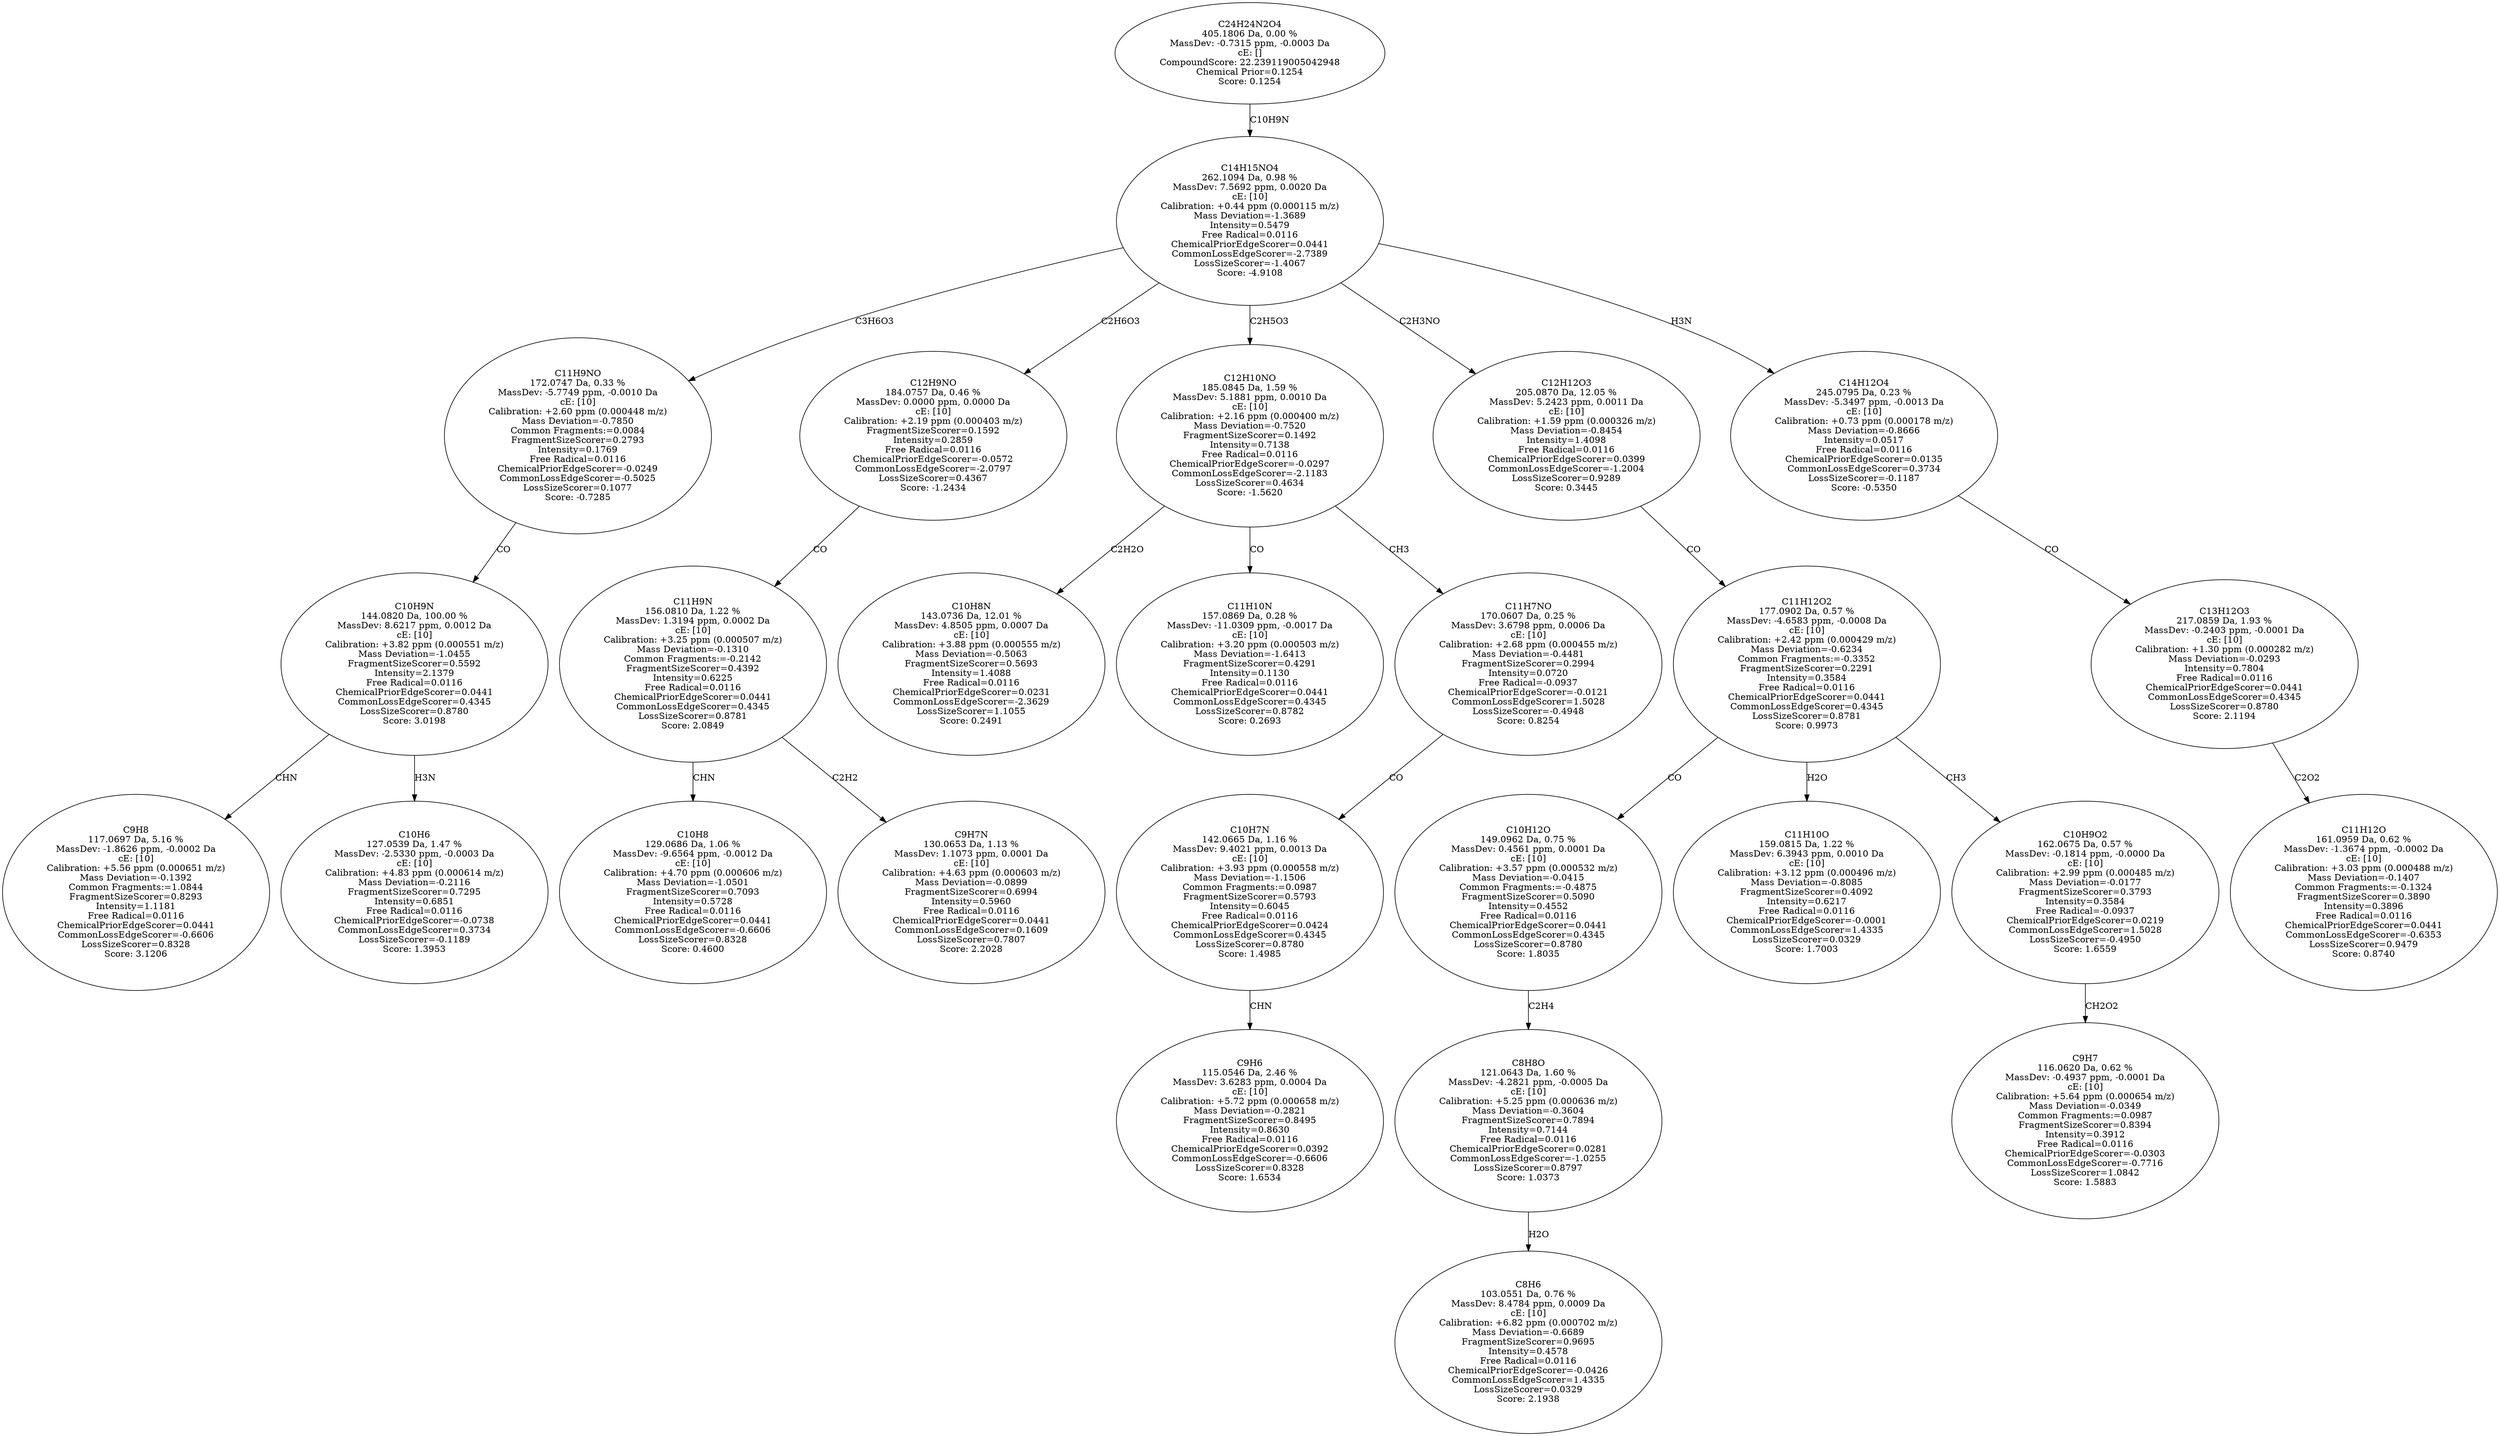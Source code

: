 strict digraph {
v1 [label="C9H8\n117.0697 Da, 5.16 %\nMassDev: -1.8626 ppm, -0.0002 Da\ncE: [10]\nCalibration: +5.56 ppm (0.000651 m/z)\nMass Deviation=-0.1392\nCommon Fragments:=1.0844\nFragmentSizeScorer=0.8293\nIntensity=1.1181\nFree Radical=0.0116\nChemicalPriorEdgeScorer=0.0441\nCommonLossEdgeScorer=-0.6606\nLossSizeScorer=0.8328\nScore: 3.1206"];
v2 [label="C10H6\n127.0539 Da, 1.47 %\nMassDev: -2.5330 ppm, -0.0003 Da\ncE: [10]\nCalibration: +4.83 ppm (0.000614 m/z)\nMass Deviation=-0.2116\nFragmentSizeScorer=0.7295\nIntensity=0.6851\nFree Radical=0.0116\nChemicalPriorEdgeScorer=-0.0738\nCommonLossEdgeScorer=0.3734\nLossSizeScorer=-0.1189\nScore: 1.3953"];
v3 [label="C10H9N\n144.0820 Da, 100.00 %\nMassDev: 8.6217 ppm, 0.0012 Da\ncE: [10]\nCalibration: +3.82 ppm (0.000551 m/z)\nMass Deviation=-1.0455\nFragmentSizeScorer=0.5592\nIntensity=2.1379\nFree Radical=0.0116\nChemicalPriorEdgeScorer=0.0441\nCommonLossEdgeScorer=0.4345\nLossSizeScorer=0.8780\nScore: 3.0198"];
v4 [label="C11H9NO\n172.0747 Da, 0.33 %\nMassDev: -5.7749 ppm, -0.0010 Da\ncE: [10]\nCalibration: +2.60 ppm (0.000448 m/z)\nMass Deviation=-0.7850\nCommon Fragments:=0.0084\nFragmentSizeScorer=0.2793\nIntensity=0.1769\nFree Radical=0.0116\nChemicalPriorEdgeScorer=-0.0249\nCommonLossEdgeScorer=-0.5025\nLossSizeScorer=0.1077\nScore: -0.7285"];
v5 [label="C10H8\n129.0686 Da, 1.06 %\nMassDev: -9.6564 ppm, -0.0012 Da\ncE: [10]\nCalibration: +4.70 ppm (0.000606 m/z)\nMass Deviation=-1.0501\nFragmentSizeScorer=0.7093\nIntensity=0.5728\nFree Radical=0.0116\nChemicalPriorEdgeScorer=0.0441\nCommonLossEdgeScorer=-0.6606\nLossSizeScorer=0.8328\nScore: 0.4600"];
v6 [label="C9H7N\n130.0653 Da, 1.13 %\nMassDev: 1.1073 ppm, 0.0001 Da\ncE: [10]\nCalibration: +4.63 ppm (0.000603 m/z)\nMass Deviation=-0.0899\nFragmentSizeScorer=0.6994\nIntensity=0.5960\nFree Radical=0.0116\nChemicalPriorEdgeScorer=0.0441\nCommonLossEdgeScorer=0.1609\nLossSizeScorer=0.7807\nScore: 2.2028"];
v7 [label="C11H9N\n156.0810 Da, 1.22 %\nMassDev: 1.3194 ppm, 0.0002 Da\ncE: [10]\nCalibration: +3.25 ppm (0.000507 m/z)\nMass Deviation=-0.1310\nCommon Fragments:=-0.2142\nFragmentSizeScorer=0.4392\nIntensity=0.6225\nFree Radical=0.0116\nChemicalPriorEdgeScorer=0.0441\nCommonLossEdgeScorer=0.4345\nLossSizeScorer=0.8781\nScore: 2.0849"];
v8 [label="C12H9NO\n184.0757 Da, 0.46 %\nMassDev: 0.0000 ppm, 0.0000 Da\ncE: [10]\nCalibration: +2.19 ppm (0.000403 m/z)\nFragmentSizeScorer=0.1592\nIntensity=0.2859\nFree Radical=0.0116\nChemicalPriorEdgeScorer=-0.0572\nCommonLossEdgeScorer=-2.0797\nLossSizeScorer=0.4367\nScore: -1.2434"];
v9 [label="C10H8N\n143.0736 Da, 12.01 %\nMassDev: 4.8505 ppm, 0.0007 Da\ncE: [10]\nCalibration: +3.88 ppm (0.000555 m/z)\nMass Deviation=-0.5063\nFragmentSizeScorer=0.5693\nIntensity=1.4088\nFree Radical=0.0116\nChemicalPriorEdgeScorer=0.0231\nCommonLossEdgeScorer=-2.3629\nLossSizeScorer=1.1055\nScore: 0.2491"];
v10 [label="C11H10N\n157.0869 Da, 0.28 %\nMassDev: -11.0309 ppm, -0.0017 Da\ncE: [10]\nCalibration: +3.20 ppm (0.000503 m/z)\nMass Deviation=-1.6413\nFragmentSizeScorer=0.4291\nIntensity=0.1130\nFree Radical=0.0116\nChemicalPriorEdgeScorer=0.0441\nCommonLossEdgeScorer=0.4345\nLossSizeScorer=0.8782\nScore: 0.2693"];
v11 [label="C9H6\n115.0546 Da, 2.46 %\nMassDev: 3.6283 ppm, 0.0004 Da\ncE: [10]\nCalibration: +5.72 ppm (0.000658 m/z)\nMass Deviation=-0.2821\nFragmentSizeScorer=0.8495\nIntensity=0.8630\nFree Radical=0.0116\nChemicalPriorEdgeScorer=0.0392\nCommonLossEdgeScorer=-0.6606\nLossSizeScorer=0.8328\nScore: 1.6534"];
v12 [label="C10H7N\n142.0665 Da, 1.16 %\nMassDev: 9.4021 ppm, 0.0013 Da\ncE: [10]\nCalibration: +3.93 ppm (0.000558 m/z)\nMass Deviation=-1.1506\nCommon Fragments:=0.0987\nFragmentSizeScorer=0.5793\nIntensity=0.6045\nFree Radical=0.0116\nChemicalPriorEdgeScorer=0.0424\nCommonLossEdgeScorer=0.4345\nLossSizeScorer=0.8780\nScore: 1.4985"];
v13 [label="C11H7NO\n170.0607 Da, 0.25 %\nMassDev: 3.6798 ppm, 0.0006 Da\ncE: [10]\nCalibration: +2.68 ppm (0.000455 m/z)\nMass Deviation=-0.4481\nFragmentSizeScorer=0.2994\nIntensity=0.0720\nFree Radical=-0.0937\nChemicalPriorEdgeScorer=-0.0121\nCommonLossEdgeScorer=1.5028\nLossSizeScorer=-0.4948\nScore: 0.8254"];
v14 [label="C12H10NO\n185.0845 Da, 1.59 %\nMassDev: 5.1881 ppm, 0.0010 Da\ncE: [10]\nCalibration: +2.16 ppm (0.000400 m/z)\nMass Deviation=-0.7520\nFragmentSizeScorer=0.1492\nIntensity=0.7138\nFree Radical=0.0116\nChemicalPriorEdgeScorer=-0.0297\nCommonLossEdgeScorer=-2.1183\nLossSizeScorer=0.4634\nScore: -1.5620"];
v15 [label="C8H6\n103.0551 Da, 0.76 %\nMassDev: 8.4784 ppm, 0.0009 Da\ncE: [10]\nCalibration: +6.82 ppm (0.000702 m/z)\nMass Deviation=-0.6689\nFragmentSizeScorer=0.9695\nIntensity=0.4578\nFree Radical=0.0116\nChemicalPriorEdgeScorer=-0.0426\nCommonLossEdgeScorer=1.4335\nLossSizeScorer=0.0329\nScore: 2.1938"];
v16 [label="C8H8O\n121.0643 Da, 1.60 %\nMassDev: -4.2821 ppm, -0.0005 Da\ncE: [10]\nCalibration: +5.25 ppm (0.000636 m/z)\nMass Deviation=-0.3604\nFragmentSizeScorer=0.7894\nIntensity=0.7144\nFree Radical=0.0116\nChemicalPriorEdgeScorer=0.0281\nCommonLossEdgeScorer=-1.0255\nLossSizeScorer=0.8797\nScore: 1.0373"];
v17 [label="C10H12O\n149.0962 Da, 0.75 %\nMassDev: 0.4561 ppm, 0.0001 Da\ncE: [10]\nCalibration: +3.57 ppm (0.000532 m/z)\nMass Deviation=-0.0415\nCommon Fragments:=-0.4875\nFragmentSizeScorer=0.5090\nIntensity=0.4552\nFree Radical=0.0116\nChemicalPriorEdgeScorer=0.0441\nCommonLossEdgeScorer=0.4345\nLossSizeScorer=0.8780\nScore: 1.8035"];
v18 [label="C11H10O\n159.0815 Da, 1.22 %\nMassDev: 6.3943 ppm, 0.0010 Da\ncE: [10]\nCalibration: +3.12 ppm (0.000496 m/z)\nMass Deviation=-0.8085\nFragmentSizeScorer=0.4092\nIntensity=0.6217\nFree Radical=0.0116\nChemicalPriorEdgeScorer=-0.0001\nCommonLossEdgeScorer=1.4335\nLossSizeScorer=0.0329\nScore: 1.7003"];
v19 [label="C9H7\n116.0620 Da, 0.62 %\nMassDev: -0.4937 ppm, -0.0001 Da\ncE: [10]\nCalibration: +5.64 ppm (0.000654 m/z)\nMass Deviation=-0.0349\nCommon Fragments:=0.0987\nFragmentSizeScorer=0.8394\nIntensity=0.3912\nFree Radical=0.0116\nChemicalPriorEdgeScorer=-0.0303\nCommonLossEdgeScorer=-0.7716\nLossSizeScorer=1.0842\nScore: 1.5883"];
v20 [label="C10H9O2\n162.0675 Da, 0.57 %\nMassDev: -0.1814 ppm, -0.0000 Da\ncE: [10]\nCalibration: +2.99 ppm (0.000485 m/z)\nMass Deviation=-0.0177\nFragmentSizeScorer=0.3793\nIntensity=0.3584\nFree Radical=-0.0937\nChemicalPriorEdgeScorer=0.0219\nCommonLossEdgeScorer=1.5028\nLossSizeScorer=-0.4950\nScore: 1.6559"];
v21 [label="C11H12O2\n177.0902 Da, 0.57 %\nMassDev: -4.6583 ppm, -0.0008 Da\ncE: [10]\nCalibration: +2.42 ppm (0.000429 m/z)\nMass Deviation=-0.6234\nCommon Fragments:=-0.3352\nFragmentSizeScorer=0.2291\nIntensity=0.3584\nFree Radical=0.0116\nChemicalPriorEdgeScorer=0.0441\nCommonLossEdgeScorer=0.4345\nLossSizeScorer=0.8781\nScore: 0.9973"];
v22 [label="C12H12O3\n205.0870 Da, 12.05 %\nMassDev: 5.2423 ppm, 0.0011 Da\ncE: [10]\nCalibration: +1.59 ppm (0.000326 m/z)\nMass Deviation=-0.8454\nIntensity=1.4098\nFree Radical=0.0116\nChemicalPriorEdgeScorer=0.0399\nCommonLossEdgeScorer=-1.2004\nLossSizeScorer=0.9289\nScore: 0.3445"];
v23 [label="C11H12O\n161.0959 Da, 0.62 %\nMassDev: -1.3674 ppm, -0.0002 Da\ncE: [10]\nCalibration: +3.03 ppm (0.000488 m/z)\nMass Deviation=-0.1407\nCommon Fragments:=-0.1324\nFragmentSizeScorer=0.3890\nIntensity=0.3896\nFree Radical=0.0116\nChemicalPriorEdgeScorer=0.0441\nCommonLossEdgeScorer=-0.6353\nLossSizeScorer=0.9479\nScore: 0.8740"];
v24 [label="C13H12O3\n217.0859 Da, 1.93 %\nMassDev: -0.2403 ppm, -0.0001 Da\ncE: [10]\nCalibration: +1.30 ppm (0.000282 m/z)\nMass Deviation=-0.0293\nIntensity=0.7804\nFree Radical=0.0116\nChemicalPriorEdgeScorer=0.0441\nCommonLossEdgeScorer=0.4345\nLossSizeScorer=0.8780\nScore: 2.1194"];
v25 [label="C14H12O4\n245.0795 Da, 0.23 %\nMassDev: -5.3497 ppm, -0.0013 Da\ncE: [10]\nCalibration: +0.73 ppm (0.000178 m/z)\nMass Deviation=-0.8666\nIntensity=0.0517\nFree Radical=0.0116\nChemicalPriorEdgeScorer=0.0135\nCommonLossEdgeScorer=0.3734\nLossSizeScorer=-0.1187\nScore: -0.5350"];
v26 [label="C14H15NO4\n262.1094 Da, 0.98 %\nMassDev: 7.5692 ppm, 0.0020 Da\ncE: [10]\nCalibration: +0.44 ppm (0.000115 m/z)\nMass Deviation=-1.3689\nIntensity=0.5479\nFree Radical=0.0116\nChemicalPriorEdgeScorer=0.0441\nCommonLossEdgeScorer=-2.7389\nLossSizeScorer=-1.4067\nScore: -4.9108"];
v27 [label="C24H24N2O4\n405.1806 Da, 0.00 %\nMassDev: -0.7315 ppm, -0.0003 Da\ncE: []\nCompoundScore: 22.239119005042948\nChemical Prior=0.1254\nScore: 0.1254"];
v3 -> v1 [label="CHN"];
v3 -> v2 [label="H3N"];
v4 -> v3 [label="CO"];
v26 -> v4 [label="C3H6O3"];
v7 -> v5 [label="CHN"];
v7 -> v6 [label="C2H2"];
v8 -> v7 [label="CO"];
v26 -> v8 [label="C2H6O3"];
v14 -> v9 [label="C2H2O"];
v14 -> v10 [label="CO"];
v12 -> v11 [label="CHN"];
v13 -> v12 [label="CO"];
v14 -> v13 [label="CH3"];
v26 -> v14 [label="C2H5O3"];
v16 -> v15 [label="H2O"];
v17 -> v16 [label="C2H4"];
v21 -> v17 [label="CO"];
v21 -> v18 [label="H2O"];
v20 -> v19 [label="CH2O2"];
v21 -> v20 [label="CH3"];
v22 -> v21 [label="CO"];
v26 -> v22 [label="C2H3NO"];
v24 -> v23 [label="C2O2"];
v25 -> v24 [label="CO"];
v26 -> v25 [label="H3N"];
v27 -> v26 [label="C10H9N"];
}